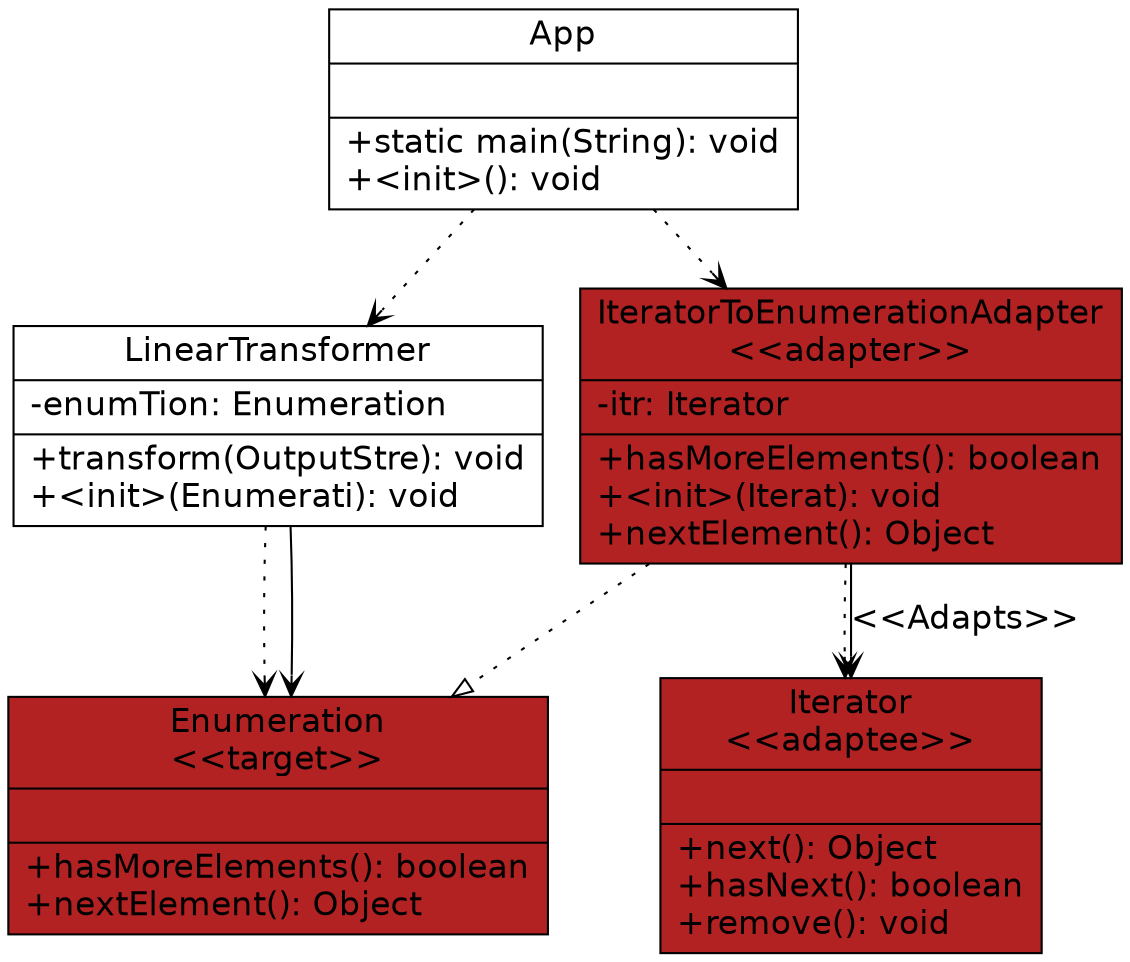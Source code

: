 digraph G{
	fontname = "Bitstream Vera Sans"
	fontsize = 16

node [
	fontname = "Bitstream Vera Sans"
	fontsize = 16

 shape = "record"
]
edge [
	fontname = "Bitstream Vera Sans"
	fontsize = 16
]
App [ 
center=true
    label="{App| | +static main(String): void\l+\<init\>(): void\l}"color = black
style = filled 
 fillcolor = white
]
LinearTransformer [ 
center=true
    label="{LinearTransformer|-enumTion: Enumeration \l | +transform(OutputStre): void\l+\<init\>(Enumerati): void\l}"color = black
style = filled 
 fillcolor = white
]
Enumeration [ 
center=true
    label="{Enumeration\n\<\<target\>\>| | +hasMoreElements(): boolean\l+nextElement(): Object\l}"color = null
style = filled 
 fillcolor = firebrick
]
Iterator [ 
center=true
    label="{Iterator\n\<\<adaptee\>\>| | +next(): Object\l+hasNext(): boolean\l+remove(): void\l}"color = null
style = filled 
 fillcolor = firebrick
]
IteratorToEnumerationAdapter [ 
center=true
    label="{IteratorToEnumerationAdapter\n\<\<adapter\>\>|-itr: Iterator \l | +hasMoreElements(): boolean\l+\<init\>(Iterat): void\l+nextElement(): Object\l}"color = null
style = filled 
 fillcolor = firebrick
]
App -> LinearTransformer[arrowhead = vee, style = dotted]
App -> IteratorToEnumerationAdapter[arrowhead = vee, style = dotted]
LinearTransformer -> Enumeration[arrowhead = vee, style = dotted]
LinearTransformer -> Enumeration[arrowhead = veenull]
IteratorToEnumerationAdapter -> Iterator[arrowhead = vee, style = dotted]
IteratorToEnumerationAdapter -> Iterator[arrowhead = vee,label="\<\<Adapts\>\>"]
IteratorToEnumerationAdapter -> Enumeration[arrowhead = onormal,style = dotted]


}